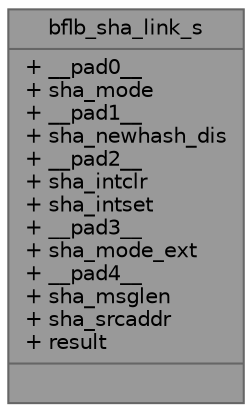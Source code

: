 digraph "bflb_sha_link_s"
{
 // LATEX_PDF_SIZE
  bgcolor="transparent";
  edge [fontname=Helvetica,fontsize=10,labelfontname=Helvetica,labelfontsize=10];
  node [fontname=Helvetica,fontsize=10,shape=box,height=0.2,width=0.4];
  Node1 [shape=record,label="{bflb_sha_link_s\n|+ __pad0__\l+ sha_mode\l+ __pad1__\l+ sha_newhash_dis\l+ __pad2__\l+ sha_intclr\l+ sha_intset\l+ __pad3__\l+ sha_mode_ext\l+ __pad4__\l+ sha_msglen\l+ sha_srcaddr\l+ result\l|}",height=0.2,width=0.4,color="gray40", fillcolor="grey60", style="filled", fontcolor="black",tooltip=" "];
}
